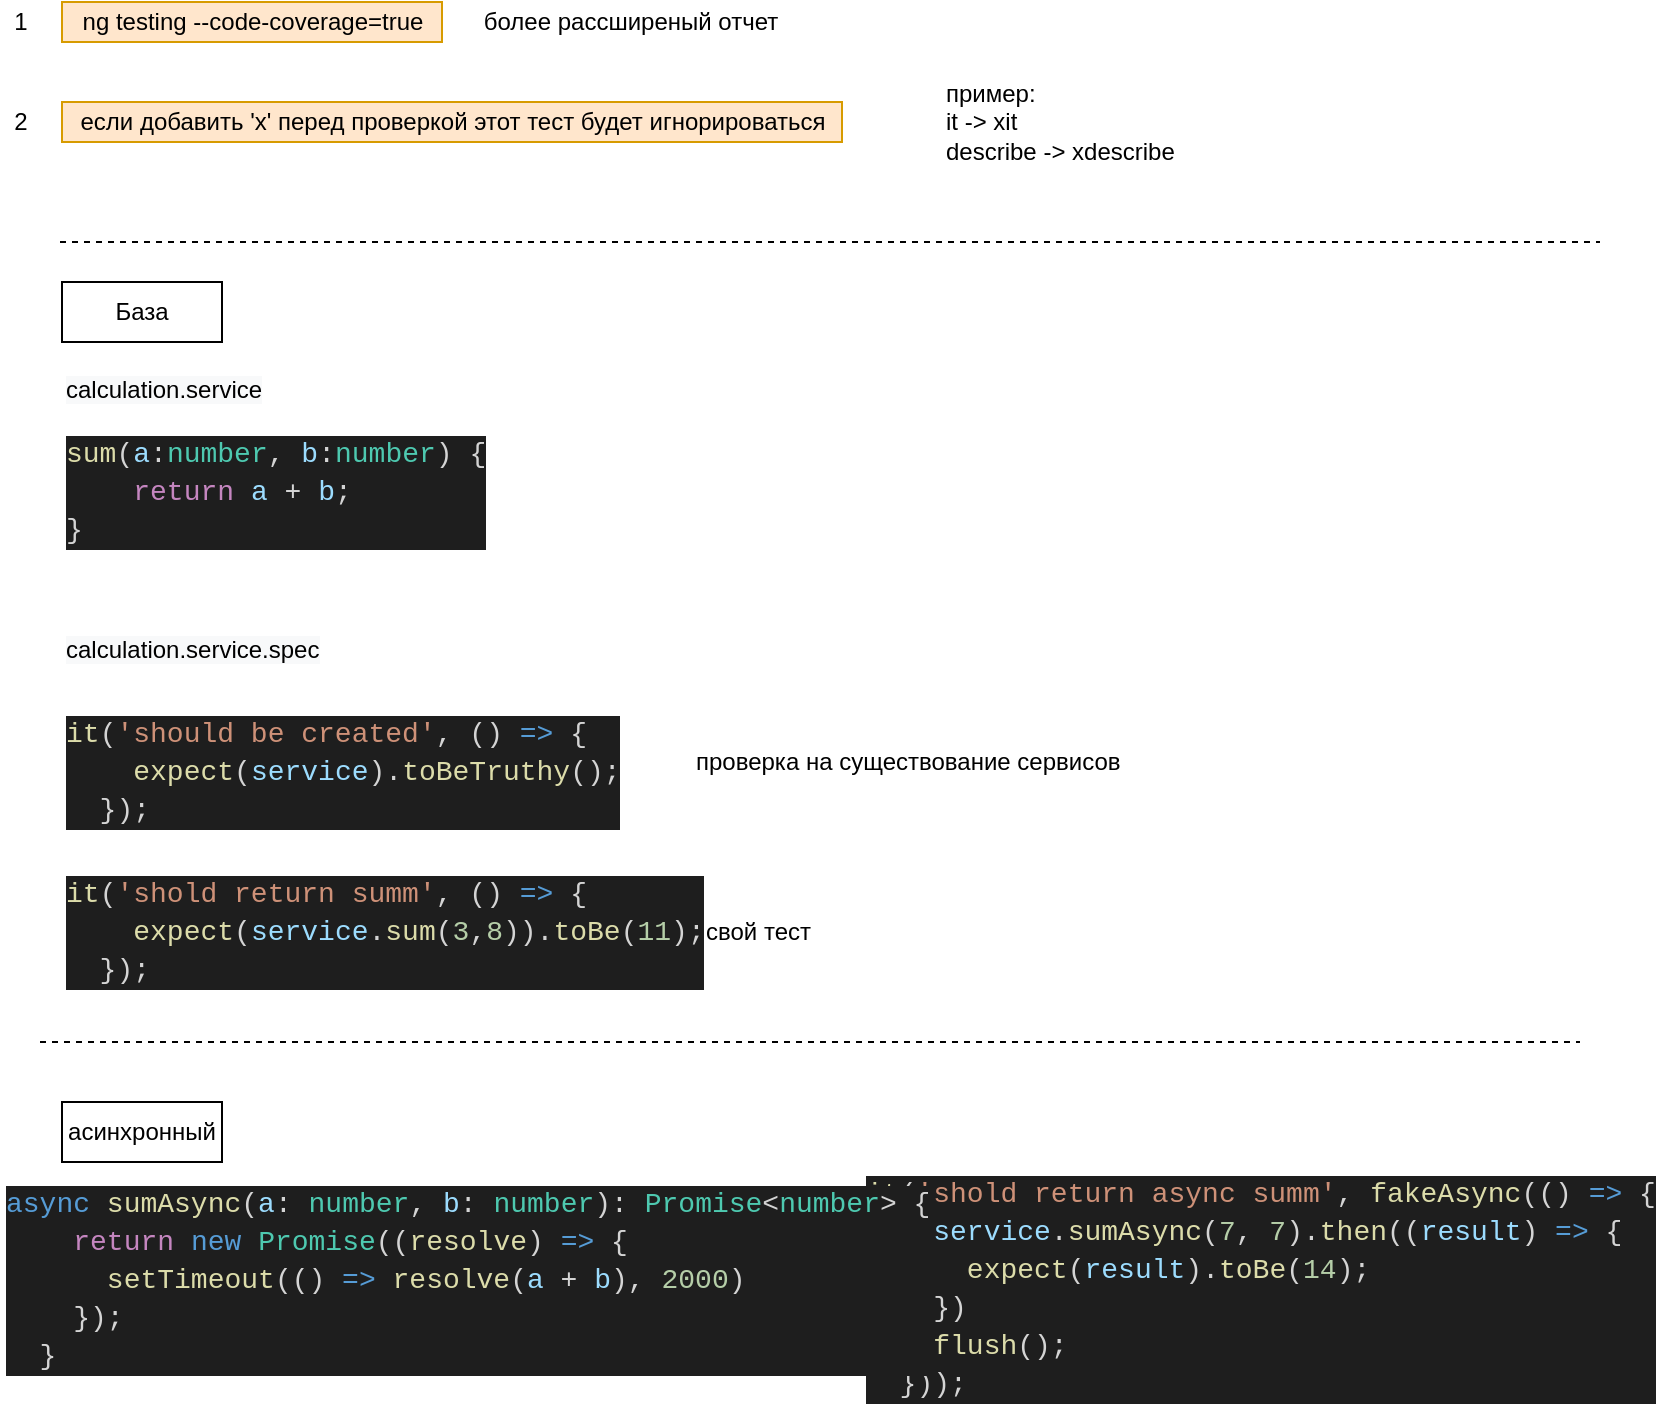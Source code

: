 <mxfile version="13.7.3" type="device" pages="2"><diagram id="W1_-HAQ3MaLIcMLw_SZH" name="testbed"><mxGraphModel dx="1024" dy="592" grid="1" gridSize="10" guides="1" tooltips="1" connect="1" arrows="1" fold="1" page="1" pageScale="1" pageWidth="827" pageHeight="1169" math="0" shadow="0"><root><mxCell id="RIbmpChP9a84JJiVx7qS-0"/><mxCell id="RIbmpChP9a84JJiVx7qS-1" parent="RIbmpChP9a84JJiVx7qS-0"/><mxCell id="5AIQ3UmUia-SXptN15pA-0" value="&lt;div style=&quot;color: rgb(212, 212, 212); background-color: rgb(30, 30, 30); font-family: consolas, &amp;quot;courier new&amp;quot;, monospace; font-weight: normal; font-size: 14px; line-height: 19px;&quot;&gt;&lt;div&gt;&lt;span style=&quot;color: #dcdcaa&quot;&gt;it&lt;/span&gt;&lt;span style=&quot;color: #d4d4d4&quot;&gt;(&lt;/span&gt;&lt;span style=&quot;color: #ce9178&quot;&gt;'should&amp;nbsp;be&amp;nbsp;created'&lt;/span&gt;&lt;span style=&quot;color: #d4d4d4&quot;&gt;,&amp;nbsp;()&amp;nbsp;&lt;/span&gt;&lt;span style=&quot;color: #569cd6&quot;&gt;=&amp;gt;&lt;/span&gt;&lt;span style=&quot;color: #d4d4d4&quot;&gt;&amp;nbsp;{&lt;/span&gt;&lt;/div&gt;&lt;div&gt;&lt;span style=&quot;color: #d4d4d4&quot;&gt;&amp;nbsp;&amp;nbsp;&amp;nbsp;&amp;nbsp;&lt;/span&gt;&lt;span style=&quot;color: #dcdcaa&quot;&gt;expect&lt;/span&gt;&lt;span style=&quot;color: #d4d4d4&quot;&gt;(&lt;/span&gt;&lt;span style=&quot;color: #9cdcfe&quot;&gt;service&lt;/span&gt;&lt;span style=&quot;color: #d4d4d4&quot;&gt;).&lt;/span&gt;&lt;span style=&quot;color: #dcdcaa&quot;&gt;toBeTruthy&lt;/span&gt;&lt;span style=&quot;color: #d4d4d4&quot;&gt;();&lt;/span&gt;&lt;/div&gt;&lt;div&gt;&lt;span style=&quot;color: #d4d4d4&quot;&gt;&amp;nbsp;&amp;nbsp;});&lt;/span&gt;&lt;/div&gt;&lt;/div&gt;" style="text;whiteSpace=wrap;html=1;" parent="RIbmpChP9a84JJiVx7qS-1" vertex="1"><mxGeometry x="41" y="370" width="280" height="70" as="geometry"/></mxCell><mxCell id="5AIQ3UmUia-SXptN15pA-1" value="проверка на существование сервисов" style="text;html=1;align=left;verticalAlign=middle;resizable=0;points=[];autosize=1;" parent="RIbmpChP9a84JJiVx7qS-1" vertex="1"><mxGeometry x="356" y="390" width="230" height="20" as="geometry"/></mxCell><mxCell id="5AIQ3UmUia-SXptN15pA-2" value="&lt;div style=&quot;color: rgb(212, 212, 212); background-color: rgb(30, 30, 30); font-family: consolas, &amp;quot;courier new&amp;quot;, monospace; font-weight: normal; font-size: 14px; line-height: 19px;&quot;&gt;&lt;div&gt;&lt;span style=&quot;color: #dcdcaa&quot;&gt;it&lt;/span&gt;&lt;span style=&quot;color: #d4d4d4&quot;&gt;(&lt;/span&gt;&lt;span style=&quot;color: #ce9178&quot;&gt;'shold&amp;nbsp;return&amp;nbsp;summ'&lt;/span&gt;&lt;span style=&quot;color: #d4d4d4&quot;&gt;,&amp;nbsp;()&amp;nbsp;&lt;/span&gt;&lt;span style=&quot;color: #569cd6&quot;&gt;=&amp;gt;&lt;/span&gt;&lt;span style=&quot;color: #d4d4d4&quot;&gt;&amp;nbsp;{&lt;/span&gt;&lt;/div&gt;&lt;div&gt;&lt;span style=&quot;color: #d4d4d4&quot;&gt;&amp;nbsp;&amp;nbsp;&amp;nbsp;&amp;nbsp;&lt;/span&gt;&lt;span style=&quot;color: #dcdcaa&quot;&gt;expect&lt;/span&gt;&lt;span style=&quot;color: #d4d4d4&quot;&gt;(&lt;/span&gt;&lt;span style=&quot;color: #9cdcfe&quot;&gt;service&lt;/span&gt;&lt;span style=&quot;color: #d4d4d4&quot;&gt;.&lt;/span&gt;&lt;span style=&quot;color: #dcdcaa&quot;&gt;sum&lt;/span&gt;&lt;span style=&quot;color: #d4d4d4&quot;&gt;(&lt;/span&gt;&lt;span style=&quot;color: #b5cea8&quot;&gt;3&lt;/span&gt;&lt;span style=&quot;color: #d4d4d4&quot;&gt;,&lt;/span&gt;&lt;span style=&quot;color: #b5cea8&quot;&gt;8&lt;/span&gt;&lt;span style=&quot;color: #d4d4d4&quot;&gt;)).&lt;/span&gt;&lt;span style=&quot;color: #dcdcaa&quot;&gt;toBe&lt;/span&gt;&lt;span style=&quot;color: #d4d4d4&quot;&gt;(&lt;/span&gt;&lt;span style=&quot;color: #b5cea8&quot;&gt;11&lt;/span&gt;&lt;span style=&quot;color: #d4d4d4&quot;&gt;);&lt;/span&gt;&lt;/div&gt;&lt;div&gt;&lt;span style=&quot;color: #d4d4d4&quot;&gt;&amp;nbsp;&amp;nbsp;});&lt;/span&gt;&lt;/div&gt;&lt;/div&gt;" style="text;whiteSpace=wrap;html=1;" parent="RIbmpChP9a84JJiVx7qS-1" vertex="1"><mxGeometry x="41" y="450" width="320" height="70" as="geometry"/></mxCell><mxCell id="5AIQ3UmUia-SXptN15pA-3" value="свой тест" style="text;html=1;align=left;verticalAlign=middle;resizable=0;points=[];autosize=1;" parent="RIbmpChP9a84JJiVx7qS-1" vertex="1"><mxGeometry x="361" y="475" width="70" height="20" as="geometry"/></mxCell><mxCell id="5AIQ3UmUia-SXptN15pA-5" value="База" style="rounded=0;whiteSpace=wrap;html=1;" parent="RIbmpChP9a84JJiVx7qS-1" vertex="1"><mxGeometry x="41" y="160" width="80" height="30" as="geometry"/></mxCell><mxCell id="5AIQ3UmUia-SXptN15pA-6" value="&lt;div style=&quot;color: rgb(212 , 212 , 212) ; background-color: rgb(30 , 30 , 30) ; font-family: &amp;#34;consolas&amp;#34; , &amp;#34;courier new&amp;#34; , monospace ; font-weight: normal ; font-size: 14px ; line-height: 19px&quot;&gt;&lt;div&gt;&lt;span style=&quot;color: #dcdcaa&quot;&gt;sum&lt;/span&gt;&lt;span style=&quot;color: #d4d4d4&quot;&gt;(&lt;/span&gt;&lt;span style=&quot;color: #9cdcfe&quot;&gt;a&lt;/span&gt;&lt;span style=&quot;color: #d4d4d4&quot;&gt;:&lt;/span&gt;&lt;span style=&quot;color: #4ec9b0&quot;&gt;number&lt;/span&gt;&lt;span style=&quot;color: #d4d4d4&quot;&gt;,&amp;nbsp;&lt;/span&gt;&lt;span style=&quot;color: #9cdcfe&quot;&gt;b&lt;/span&gt;&lt;span style=&quot;color: #d4d4d4&quot;&gt;:&lt;/span&gt;&lt;span style=&quot;color: #4ec9b0&quot;&gt;number&lt;/span&gt;&lt;span style=&quot;color: #d4d4d4&quot;&gt;)&amp;nbsp;{&lt;/span&gt;&lt;/div&gt;&lt;div&gt;&lt;span style=&quot;color: #d4d4d4&quot;&gt;&amp;nbsp;&amp;nbsp;&amp;nbsp;&amp;nbsp;&lt;/span&gt;&lt;span style=&quot;color: #c586c0&quot;&gt;return&lt;/span&gt;&lt;span style=&quot;color: #d4d4d4&quot;&gt;&amp;nbsp;&lt;/span&gt;&lt;span style=&quot;color: #9cdcfe&quot;&gt;a&lt;/span&gt;&lt;span style=&quot;color: #d4d4d4&quot;&gt;&amp;nbsp;+&amp;nbsp;&lt;/span&gt;&lt;span style=&quot;color: #9cdcfe&quot;&gt;b&lt;/span&gt;&lt;span style=&quot;color: #d4d4d4&quot;&gt;;&lt;/span&gt;&lt;/div&gt;&lt;div&gt;&lt;span style=&quot;color: #d4d4d4&quot;&gt;}&lt;/span&gt;&lt;/div&gt;&lt;/div&gt;" style="text;whiteSpace=wrap;html=1;" parent="RIbmpChP9a84JJiVx7qS-1" vertex="1"><mxGeometry x="41" y="230" width="220" height="70" as="geometry"/></mxCell><mxCell id="Pjnv2t-j2lnO6EbRAf89-0" value="&lt;div style=&quot;color: rgb(212, 212, 212); background-color: rgb(30, 30, 30); font-family: consolas, &amp;quot;courier new&amp;quot;, monospace; font-weight: normal; font-size: 14px; line-height: 19px;&quot;&gt;&lt;div&gt;&lt;span style=&quot;color: #dcdcaa&quot;&gt;it&lt;/span&gt;&lt;span style=&quot;color: #d4d4d4&quot;&gt;(&lt;/span&gt;&lt;span style=&quot;color: #ce9178&quot;&gt;'shold&amp;nbsp;return&amp;nbsp;async&amp;nbsp;summ'&lt;/span&gt;&lt;span style=&quot;color: #d4d4d4&quot;&gt;,&amp;nbsp;&lt;/span&gt;&lt;span style=&quot;color: #dcdcaa&quot;&gt;fakeAsync&lt;/span&gt;&lt;span style=&quot;color: #d4d4d4&quot;&gt;(()&amp;nbsp;&lt;/span&gt;&lt;span style=&quot;color: #569cd6&quot;&gt;=&amp;gt;&lt;/span&gt;&lt;span style=&quot;color: #d4d4d4&quot;&gt;&amp;nbsp;{&lt;/span&gt;&lt;/div&gt;&lt;div&gt;&lt;span style=&quot;color: #d4d4d4&quot;&gt;&amp;nbsp;&amp;nbsp;&amp;nbsp;&amp;nbsp;&lt;/span&gt;&lt;span style=&quot;color: #9cdcfe&quot;&gt;service&lt;/span&gt;&lt;span style=&quot;color: #d4d4d4&quot;&gt;.&lt;/span&gt;&lt;span style=&quot;color: #dcdcaa&quot;&gt;sumAsync&lt;/span&gt;&lt;span style=&quot;color: #d4d4d4&quot;&gt;(&lt;/span&gt;&lt;span style=&quot;color: #b5cea8&quot;&gt;7&lt;/span&gt;&lt;span style=&quot;color: #d4d4d4&quot;&gt;,&amp;nbsp;&lt;/span&gt;&lt;span style=&quot;color: #b5cea8&quot;&gt;7&lt;/span&gt;&lt;span style=&quot;color: #d4d4d4&quot;&gt;).&lt;/span&gt;&lt;span style=&quot;color: #dcdcaa&quot;&gt;then&lt;/span&gt;&lt;span style=&quot;color: #d4d4d4&quot;&gt;((&lt;/span&gt;&lt;span style=&quot;color: #9cdcfe&quot;&gt;result&lt;/span&gt;&lt;span style=&quot;color: #d4d4d4&quot;&gt;)&amp;nbsp;&lt;/span&gt;&lt;span style=&quot;color: #569cd6&quot;&gt;=&amp;gt;&lt;/span&gt;&lt;span style=&quot;color: #d4d4d4&quot;&gt;&amp;nbsp;{&lt;/span&gt;&lt;/div&gt;&lt;div&gt;&lt;span style=&quot;color: #d4d4d4&quot;&gt;&amp;nbsp;&amp;nbsp;&amp;nbsp;&amp;nbsp;&amp;nbsp;&amp;nbsp;&lt;/span&gt;&lt;span style=&quot;color: #dcdcaa&quot;&gt;expect&lt;/span&gt;&lt;span style=&quot;color: #d4d4d4&quot;&gt;(&lt;/span&gt;&lt;span style=&quot;color: #9cdcfe&quot;&gt;result&lt;/span&gt;&lt;span style=&quot;color: #d4d4d4&quot;&gt;).&lt;/span&gt;&lt;span style=&quot;color: #dcdcaa&quot;&gt;toBe&lt;/span&gt;&lt;span style=&quot;color: #d4d4d4&quot;&gt;(&lt;/span&gt;&lt;span style=&quot;color: #b5cea8&quot;&gt;14&lt;/span&gt;&lt;span style=&quot;color: #d4d4d4&quot;&gt;);&lt;/span&gt;&lt;/div&gt;&lt;div&gt;&lt;span style=&quot;color: #d4d4d4&quot;&gt;&amp;nbsp;&amp;nbsp;&amp;nbsp;&amp;nbsp;})&lt;/span&gt;&lt;/div&gt;&lt;div&gt;&lt;span style=&quot;color: #d4d4d4&quot;&gt;&amp;nbsp;&amp;nbsp;&amp;nbsp;&amp;nbsp;&lt;/span&gt;&lt;span style=&quot;color: #dcdcaa&quot;&gt;flush&lt;/span&gt;&lt;span style=&quot;color: #d4d4d4&quot;&gt;();&lt;/span&gt;&lt;/div&gt;&lt;div&gt;&lt;span style=&quot;color: #d4d4d4&quot;&gt;&amp;nbsp;&amp;nbsp;}));&lt;/span&gt;&lt;/div&gt;&lt;/div&gt;" style="text;whiteSpace=wrap;html=1;" parent="RIbmpChP9a84JJiVx7qS-1" vertex="1"><mxGeometry x="441" y="600" width="376" height="130" as="geometry"/></mxCell><mxCell id="Pjnv2t-j2lnO6EbRAf89-5" value="" style="endArrow=none;dashed=1;html=1;" parent="RIbmpChP9a84JJiVx7qS-1" edge="1"><mxGeometry width="50" height="50" relative="1" as="geometry"><mxPoint x="30" y="540" as="sourcePoint"/><mxPoint x="800" y="540" as="targetPoint"/></mxGeometry></mxCell><mxCell id="Pjnv2t-j2lnO6EbRAf89-6" value="&lt;div style=&quot;color: rgb(212, 212, 212); background-color: rgb(30, 30, 30); font-family: consolas, &amp;quot;courier new&amp;quot;, monospace; font-weight: normal; font-size: 14px; line-height: 19px;&quot;&gt;&lt;div&gt;&lt;span style=&quot;color: #569cd6&quot;&gt;async&lt;/span&gt;&lt;span style=&quot;color: #d4d4d4&quot;&gt;&amp;nbsp;&lt;/span&gt;&lt;span style=&quot;color: #dcdcaa&quot;&gt;sumAsync&lt;/span&gt;&lt;span style=&quot;color: #d4d4d4&quot;&gt;(&lt;/span&gt;&lt;span style=&quot;color: #9cdcfe&quot;&gt;a&lt;/span&gt;&lt;span style=&quot;color: #d4d4d4&quot;&gt;:&amp;nbsp;&lt;/span&gt;&lt;span style=&quot;color: #4ec9b0&quot;&gt;number&lt;/span&gt;&lt;span style=&quot;color: #d4d4d4&quot;&gt;,&amp;nbsp;&lt;/span&gt;&lt;span style=&quot;color: #9cdcfe&quot;&gt;b&lt;/span&gt;&lt;span style=&quot;color: #d4d4d4&quot;&gt;:&amp;nbsp;&lt;/span&gt;&lt;span style=&quot;color: #4ec9b0&quot;&gt;number&lt;/span&gt;&lt;span style=&quot;color: #d4d4d4&quot;&gt;):&amp;nbsp;&lt;/span&gt;&lt;span style=&quot;color: #4ec9b0&quot;&gt;Promise&lt;/span&gt;&lt;span style=&quot;color: #d4d4d4&quot;&gt;&amp;lt;&lt;/span&gt;&lt;span style=&quot;color: #4ec9b0&quot;&gt;number&lt;/span&gt;&lt;span style=&quot;color: #d4d4d4&quot;&gt;&amp;gt;&amp;nbsp;{&lt;/span&gt;&lt;/div&gt;&lt;div&gt;&lt;span style=&quot;color: #d4d4d4&quot;&gt;&amp;nbsp;&amp;nbsp;&amp;nbsp;&amp;nbsp;&lt;/span&gt;&lt;span style=&quot;color: #c586c0&quot;&gt;return&lt;/span&gt;&lt;span style=&quot;color: #d4d4d4&quot;&gt;&amp;nbsp;&lt;/span&gt;&lt;span style=&quot;color: #569cd6&quot;&gt;new&lt;/span&gt;&lt;span style=&quot;color: #d4d4d4&quot;&gt;&amp;nbsp;&lt;/span&gt;&lt;span style=&quot;color: #4ec9b0&quot;&gt;Promise&lt;/span&gt;&lt;span style=&quot;color: #d4d4d4&quot;&gt;((&lt;/span&gt;&lt;span style=&quot;color: #dcdcaa&quot;&gt;resolve&lt;/span&gt;&lt;span style=&quot;color: #d4d4d4&quot;&gt;)&amp;nbsp;&lt;/span&gt;&lt;span style=&quot;color: #569cd6&quot;&gt;=&amp;gt;&lt;/span&gt;&lt;span style=&quot;color: #d4d4d4&quot;&gt;&amp;nbsp;{&lt;/span&gt;&lt;/div&gt;&lt;div&gt;&lt;span style=&quot;color: #d4d4d4&quot;&gt;&amp;nbsp;&amp;nbsp;&amp;nbsp;&amp;nbsp;&amp;nbsp;&amp;nbsp;&lt;/span&gt;&lt;span style=&quot;color: #dcdcaa&quot;&gt;setTimeout&lt;/span&gt;&lt;span style=&quot;color: #d4d4d4&quot;&gt;(()&amp;nbsp;&lt;/span&gt;&lt;span style=&quot;color: #569cd6&quot;&gt;=&amp;gt;&lt;/span&gt;&lt;span style=&quot;color: #d4d4d4&quot;&gt;&amp;nbsp;&lt;/span&gt;&lt;span style=&quot;color: #dcdcaa&quot;&gt;resolve&lt;/span&gt;&lt;span style=&quot;color: #d4d4d4&quot;&gt;(&lt;/span&gt;&lt;span style=&quot;color: #9cdcfe&quot;&gt;a&lt;/span&gt;&lt;span style=&quot;color: #d4d4d4&quot;&gt;&amp;nbsp;+&amp;nbsp;&lt;/span&gt;&lt;span style=&quot;color: #9cdcfe&quot;&gt;b&lt;/span&gt;&lt;span style=&quot;color: #d4d4d4&quot;&gt;),&amp;nbsp;&lt;/span&gt;&lt;span style=&quot;color: #b5cea8&quot;&gt;2000&lt;/span&gt;&lt;span style=&quot;color: #d4d4d4&quot;&gt;)&lt;/span&gt;&lt;/div&gt;&lt;div&gt;&lt;span style=&quot;color: #d4d4d4&quot;&gt;&amp;nbsp;&amp;nbsp;&amp;nbsp;&amp;nbsp;});&lt;/span&gt;&lt;/div&gt;&lt;div&gt;&lt;span style=&quot;color: #d4d4d4&quot;&gt;&amp;nbsp;&amp;nbsp;}&lt;/span&gt;&lt;/div&gt;&lt;/div&gt;" style="text;whiteSpace=wrap;html=1;" parent="RIbmpChP9a84JJiVx7qS-1" vertex="1"><mxGeometry x="11" y="605" width="450" height="110" as="geometry"/></mxCell><mxCell id="ZDNbiOIabYmIo9ZFD-uA-0" value="&lt;span style=&quot;color: rgb(0, 0, 0); font-family: helvetica; font-size: 12px; font-style: normal; font-weight: 400; letter-spacing: normal; text-align: center; text-indent: 0px; text-transform: none; word-spacing: 0px; background-color: rgb(248, 249, 250); display: inline; float: none;&quot;&gt;calculation.service&lt;/span&gt;" style="text;whiteSpace=wrap;html=1;" parent="RIbmpChP9a84JJiVx7qS-1" vertex="1"><mxGeometry x="41" y="200" width="120" height="30" as="geometry"/></mxCell><mxCell id="ZDNbiOIabYmIo9ZFD-uA-1" value="&lt;span style=&quot;color: rgb(0, 0, 0); font-family: helvetica; font-size: 12px; font-style: normal; font-weight: 400; letter-spacing: normal; text-align: center; text-indent: 0px; text-transform: none; word-spacing: 0px; background-color: rgb(248, 249, 250); display: inline; float: none;&quot;&gt;calculation.service.spec&lt;/span&gt;" style="text;whiteSpace=wrap;html=1;" parent="RIbmpChP9a84JJiVx7qS-1" vertex="1"><mxGeometry x="41" y="330" width="150" height="30" as="geometry"/></mxCell><mxCell id="ZDNbiOIabYmIo9ZFD-uA-2" value="асинхронный" style="rounded=0;whiteSpace=wrap;html=1;" parent="RIbmpChP9a84JJiVx7qS-1" vertex="1"><mxGeometry x="41" y="570" width="80" height="30" as="geometry"/></mxCell><mxCell id="zSqD5i5nHjTVMVKwYFjf-0" value="ng testing --code-coverage=true" style="text;html=1;align=center;verticalAlign=middle;resizable=0;points=[];autosize=1;fillColor=#ffe6cc;strokeColor=#d79b00;" vertex="1" parent="RIbmpChP9a84JJiVx7qS-1"><mxGeometry x="41" y="20" width="190" height="20" as="geometry"/></mxCell><mxCell id="zSqD5i5nHjTVMVKwYFjf-1" value="более рассширеный отчет" style="text;html=1;align=center;verticalAlign=middle;resizable=0;points=[];autosize=1;" vertex="1" parent="RIbmpChP9a84JJiVx7qS-1"><mxGeometry x="245" y="20" width="160" height="20" as="geometry"/></mxCell><mxCell id="zSqD5i5nHjTVMVKwYFjf-2" value="" style="endArrow=none;dashed=1;html=1;" edge="1" parent="RIbmpChP9a84JJiVx7qS-1"><mxGeometry width="50" height="50" relative="1" as="geometry"><mxPoint x="40" y="140" as="sourcePoint"/><mxPoint x="810" y="140" as="targetPoint"/></mxGeometry></mxCell><mxCell id="zSqD5i5nHjTVMVKwYFjf-3" value="если добавить 'x' перед проверкой этот тест будет игнорироваться" style="text;html=1;align=center;verticalAlign=middle;resizable=0;points=[];autosize=1;fillColor=#ffe6cc;strokeColor=#d79b00;" vertex="1" parent="RIbmpChP9a84JJiVx7qS-1"><mxGeometry x="41" y="70" width="390" height="20" as="geometry"/></mxCell><mxCell id="zSqD5i5nHjTVMVKwYFjf-4" value="1" style="text;html=1;align=center;verticalAlign=middle;resizable=0;points=[];autosize=1;" vertex="1" parent="RIbmpChP9a84JJiVx7qS-1"><mxGeometry x="10" y="20" width="20" height="20" as="geometry"/></mxCell><mxCell id="zSqD5i5nHjTVMVKwYFjf-6" value="2" style="text;html=1;align=center;verticalAlign=middle;resizable=0;points=[];autosize=1;" vertex="1" parent="RIbmpChP9a84JJiVx7qS-1"><mxGeometry x="10" y="70" width="20" height="20" as="geometry"/></mxCell><mxCell id="zSqD5i5nHjTVMVKwYFjf-7" value="пример: &lt;br&gt;it -&amp;gt; xit&lt;br&gt;describe -&amp;gt; xdescribe" style="text;html=1;align=left;verticalAlign=middle;resizable=0;points=[];autosize=1;" vertex="1" parent="RIbmpChP9a84JJiVx7qS-1"><mxGeometry x="481" y="55" width="130" height="50" as="geometry"/></mxCell></root></mxGraphModel></diagram><diagram id="h1AqhoXU9lwaKzd5hObu" name="protrector"><mxGraphModel dx="1024" dy="592" grid="1" gridSize="10" guides="1" tooltips="1" connect="1" arrows="1" fold="1" page="1" pageScale="1" pageWidth="827" pageHeight="1169" math="0" shadow="0"><root><mxCell id="teUarNJ6EgiBZGC8Pgp6-0"/><mxCell id="teUarNJ6EgiBZGC8Pgp6-1" parent="teUarNJ6EgiBZGC8Pgp6-0"/><mxCell id="qrTWgoTTHZWMJnoNoK21-0" value="npm i -g protractor" style="text;whiteSpace=wrap;html=1;fillColor=#f8cecc;strokeColor=#b85450;" parent="teUarNJ6EgiBZGC8Pgp6-1" vertex="1"><mxGeometry x="40" y="40" width="120" height="30" as="geometry"/></mxCell><mxCell id="QSCeyN6SbuJe1AMLuB4O-0" value="webdriver-manager update" style="text;whiteSpace=wrap;html=1;fillColor=#f8cecc;strokeColor=#b85450;" parent="teUarNJ6EgiBZGC8Pgp6-1" vertex="1"><mxGeometry x="40" y="90" width="160" height="30" as="geometry"/></mxCell><mxCell id="QSCeyN6SbuJe1AMLuB4O-1" value="2" style="text;html=1;align=center;verticalAlign=middle;resizable=0;points=[];autosize=1;" parent="teUarNJ6EgiBZGC8Pgp6-1" vertex="1"><mxGeometry x="10" y="90" width="20" height="20" as="geometry"/></mxCell><mxCell id="QSCeyN6SbuJe1AMLuB4O-2" value="1" style="text;html=1;align=center;verticalAlign=middle;resizable=0;points=[];autosize=1;" parent="teUarNJ6EgiBZGC8Pgp6-1" vertex="1"><mxGeometry x="10" y="40" width="20" height="20" as="geometry"/></mxCell><mxCell id="QSCeyN6SbuJe1AMLuB4O-3" value="cd C:\Users\Solov\AppData\Roaming\npm\node_modules\protractor\example" style="text;whiteSpace=wrap;html=1;fillColor=#f8cecc;strokeColor=#b85450;" parent="teUarNJ6EgiBZGC8Pgp6-1" vertex="1"><mxGeometry x="40" y="140" width="420" height="30" as="geometry"/></mxCell><mxCell id="QSCeyN6SbuJe1AMLuB4O-4" value="3" style="text;html=1;align=center;verticalAlign=middle;resizable=0;points=[];autosize=1;" parent="teUarNJ6EgiBZGC8Pgp6-1" vertex="1"><mxGeometry x="10" y="140" width="20" height="20" as="geometry"/></mxCell><mxCell id="QSCeyN6SbuJe1AMLuB4O-5" value="cmd перейти на этот путь там должен быть файл config.js" style="text;html=1;align=center;verticalAlign=middle;resizable=0;points=[];autosize=1;" parent="teUarNJ6EgiBZGC8Pgp6-1" vertex="1"><mxGeometry x="470" y="145" width="340" height="20" as="geometry"/></mxCell><mxCell id="QSCeyN6SbuJe1AMLuB4O-6" value="protractor conf.js" style="text;whiteSpace=wrap;html=1;fillColor=#f8cecc;strokeColor=#b85450;" parent="teUarNJ6EgiBZGC8Pgp6-1" vertex="1"><mxGeometry x="40" y="190" width="100" height="30" as="geometry"/></mxCell><mxCell id="QSCeyN6SbuJe1AMLuB4O-7" value="4" style="text;html=1;align=center;verticalAlign=middle;resizable=0;points=[];autosize=1;" parent="teUarNJ6EgiBZGC8Pgp6-1" vertex="1"><mxGeometry x="10" y="190" width="20" height="20" as="geometry"/></mxCell><mxCell id="p157Atil75AK1XVBZGTc-0" value="" style="endArrow=none;dashed=1;html=1;" parent="teUarNJ6EgiBZGC8Pgp6-1" edge="1"><mxGeometry width="50" height="50" relative="1" as="geometry"><mxPoint x="40" y="240" as="sourcePoint"/><mxPoint x="800" y="240" as="targetPoint"/></mxGeometry></mxCell><mxCell id="OjMbY8_NxZC8NKm50Sds-0" value="\e2e\src\app.e2e-spec.ts" style="text;whiteSpace=wrap;html=1;fillColor=#fff2cc;strokeColor=#d6b656;" vertex="1" parent="teUarNJ6EgiBZGC8Pgp6-1"><mxGeometry x="40" y="280" width="150" height="30" as="geometry"/></mxCell></root></mxGraphModel></diagram></mxfile>